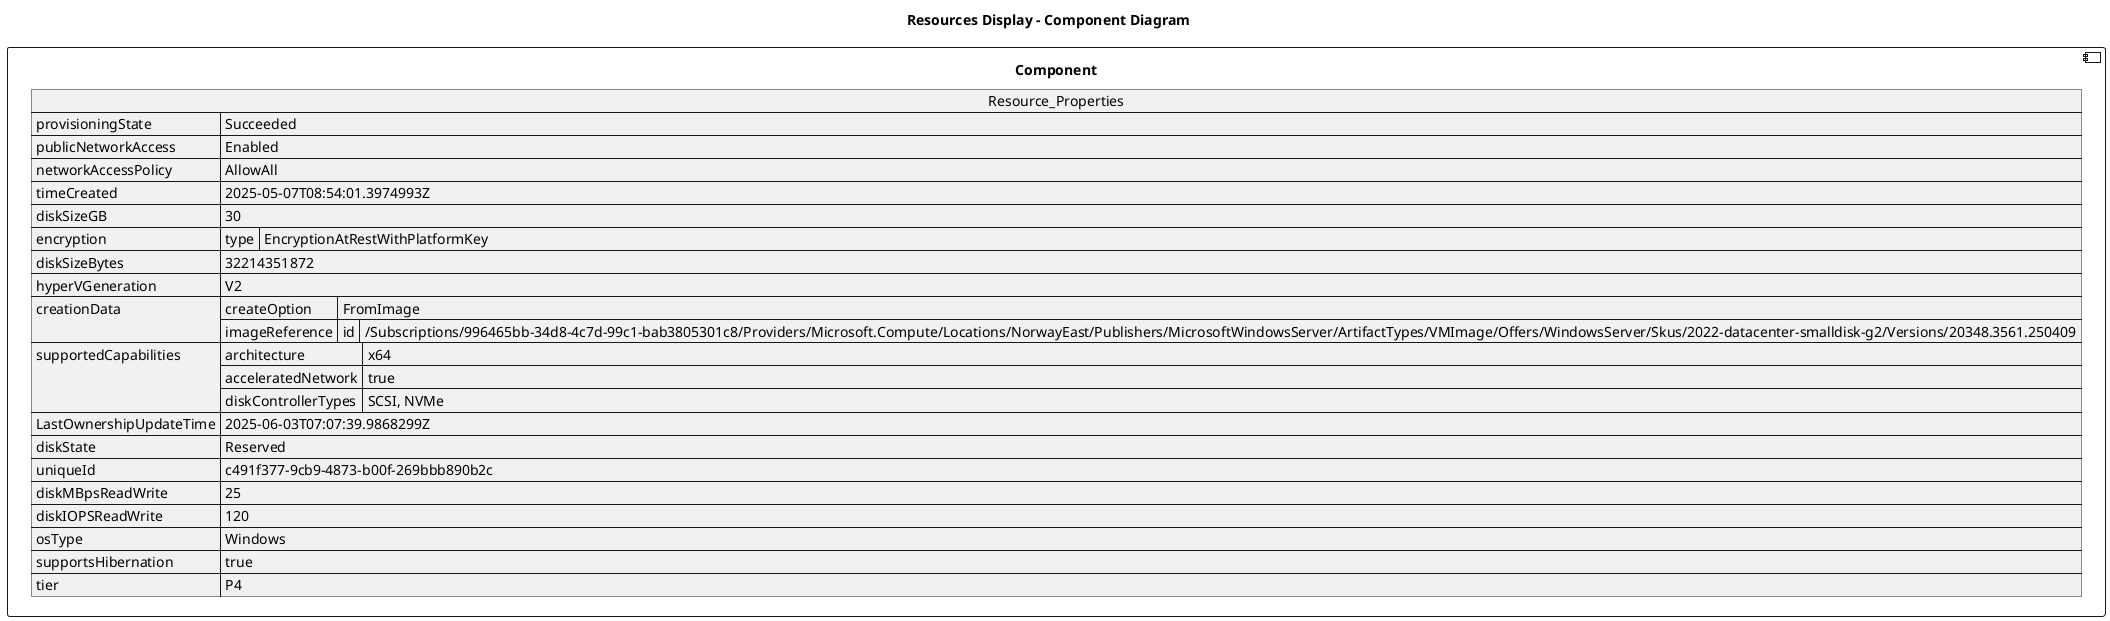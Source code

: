 @startuml

title Resources Display - Component Diagram

component Component {

json  Resource_Properties {
  "provisioningState": "Succeeded",
  "publicNetworkAccess": "Enabled",
  "networkAccessPolicy": "AllowAll",
  "timeCreated": "2025-05-07T08:54:01.3974993Z",
  "diskSizeGB": 30,
  "encryption": {
    "type": "EncryptionAtRestWithPlatformKey"
  },
  "diskSizeBytes": 32214351872,
  "hyperVGeneration": "V2",
  "creationData": {
    "createOption": "FromImage",
    "imageReference": {
      "id": "/Subscriptions/996465bb-34d8-4c7d-99c1-bab3805301c8/Providers/Microsoft.Compute/Locations/NorwayEast/Publishers/MicrosoftWindowsServer/ArtifactTypes/VMImage/Offers/WindowsServer/Skus/2022-datacenter-smalldisk-g2/Versions/20348.3561.250409"
    }
  },
  "supportedCapabilities": {
    "architecture": "x64",
    "acceleratedNetwork": true,
    "diskControllerTypes": "SCSI, NVMe"
  },
  "LastOwnershipUpdateTime": "2025-06-03T07:07:39.9868299Z",
  "diskState": "Reserved",
  "uniqueId": "c491f377-9cb9-4873-b00f-269bbb890b2c",
  "diskMBpsReadWrite": 25,
  "diskIOPSReadWrite": 120,
  "osType": "Windows",
  "supportsHibernation": true,
  "tier": "P4"
}
}
@enduml
